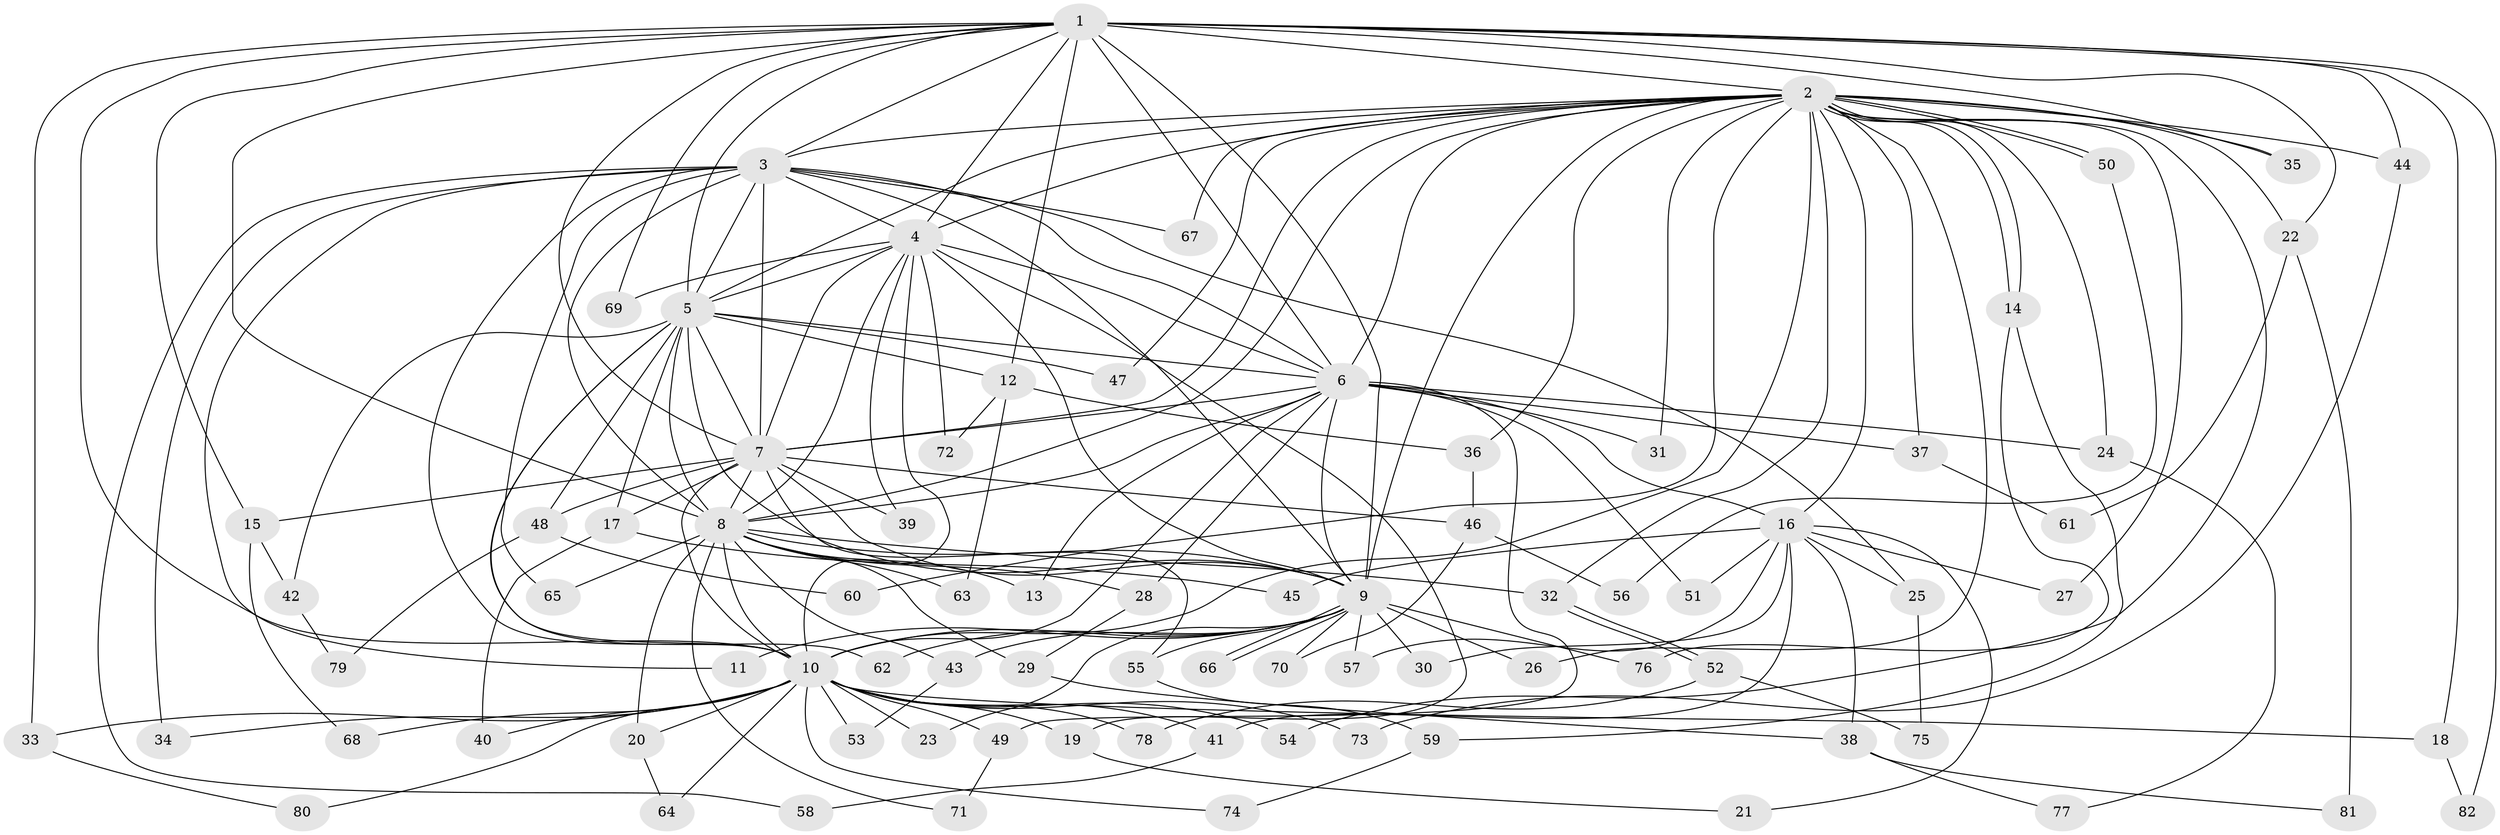 // Generated by graph-tools (version 1.1) at 2025/11/02/27/25 16:11:05]
// undirected, 82 vertices, 189 edges
graph export_dot {
graph [start="1"]
  node [color=gray90,style=filled];
  1;
  2;
  3;
  4;
  5;
  6;
  7;
  8;
  9;
  10;
  11;
  12;
  13;
  14;
  15;
  16;
  17;
  18;
  19;
  20;
  21;
  22;
  23;
  24;
  25;
  26;
  27;
  28;
  29;
  30;
  31;
  32;
  33;
  34;
  35;
  36;
  37;
  38;
  39;
  40;
  41;
  42;
  43;
  44;
  45;
  46;
  47;
  48;
  49;
  50;
  51;
  52;
  53;
  54;
  55;
  56;
  57;
  58;
  59;
  60;
  61;
  62;
  63;
  64;
  65;
  66;
  67;
  68;
  69;
  70;
  71;
  72;
  73;
  74;
  75;
  76;
  77;
  78;
  79;
  80;
  81;
  82;
  1 -- 2;
  1 -- 3;
  1 -- 4;
  1 -- 5;
  1 -- 6;
  1 -- 7;
  1 -- 8;
  1 -- 9;
  1 -- 10;
  1 -- 12;
  1 -- 15;
  1 -- 18;
  1 -- 22;
  1 -- 33;
  1 -- 35;
  1 -- 44;
  1 -- 69;
  1 -- 82;
  2 -- 3;
  2 -- 4;
  2 -- 5;
  2 -- 6;
  2 -- 7;
  2 -- 8;
  2 -- 9;
  2 -- 10;
  2 -- 14;
  2 -- 14;
  2 -- 16;
  2 -- 22;
  2 -- 24;
  2 -- 26;
  2 -- 27;
  2 -- 31;
  2 -- 32;
  2 -- 35;
  2 -- 36;
  2 -- 37;
  2 -- 44;
  2 -- 47;
  2 -- 50;
  2 -- 50;
  2 -- 54;
  2 -- 60;
  2 -- 67;
  3 -- 4;
  3 -- 5;
  3 -- 6;
  3 -- 7;
  3 -- 8;
  3 -- 9;
  3 -- 10;
  3 -- 11;
  3 -- 25;
  3 -- 34;
  3 -- 58;
  3 -- 65;
  3 -- 67;
  4 -- 5;
  4 -- 6;
  4 -- 7;
  4 -- 8;
  4 -- 9;
  4 -- 10;
  4 -- 19;
  4 -- 39;
  4 -- 69;
  4 -- 72;
  5 -- 6;
  5 -- 7;
  5 -- 8;
  5 -- 9;
  5 -- 10;
  5 -- 12;
  5 -- 17;
  5 -- 42;
  5 -- 47;
  5 -- 48;
  5 -- 62;
  6 -- 7;
  6 -- 8;
  6 -- 9;
  6 -- 10;
  6 -- 13;
  6 -- 16;
  6 -- 24;
  6 -- 28;
  6 -- 31;
  6 -- 37;
  6 -- 49;
  6 -- 51;
  7 -- 8;
  7 -- 9;
  7 -- 10;
  7 -- 15;
  7 -- 17;
  7 -- 39;
  7 -- 46;
  7 -- 48;
  7 -- 55;
  8 -- 9;
  8 -- 10;
  8 -- 13;
  8 -- 20;
  8 -- 28;
  8 -- 29;
  8 -- 32;
  8 -- 43;
  8 -- 63;
  8 -- 65;
  8 -- 71;
  9 -- 10;
  9 -- 11;
  9 -- 23;
  9 -- 26;
  9 -- 30;
  9 -- 43;
  9 -- 55;
  9 -- 57;
  9 -- 62;
  9 -- 66;
  9 -- 66;
  9 -- 70;
  9 -- 76;
  10 -- 18;
  10 -- 19;
  10 -- 20;
  10 -- 23;
  10 -- 33;
  10 -- 34;
  10 -- 40;
  10 -- 41;
  10 -- 49;
  10 -- 53;
  10 -- 54;
  10 -- 64;
  10 -- 68;
  10 -- 73;
  10 -- 74;
  10 -- 78;
  10 -- 80;
  12 -- 36;
  12 -- 63;
  12 -- 72;
  14 -- 59;
  14 -- 76;
  15 -- 42;
  15 -- 68;
  16 -- 21;
  16 -- 25;
  16 -- 27;
  16 -- 30;
  16 -- 38;
  16 -- 41;
  16 -- 45;
  16 -- 51;
  16 -- 57;
  17 -- 40;
  17 -- 45;
  18 -- 82;
  19 -- 21;
  20 -- 64;
  22 -- 61;
  22 -- 81;
  24 -- 77;
  25 -- 75;
  28 -- 29;
  29 -- 38;
  32 -- 52;
  32 -- 52;
  33 -- 80;
  36 -- 46;
  37 -- 61;
  38 -- 77;
  38 -- 81;
  41 -- 58;
  42 -- 79;
  43 -- 53;
  44 -- 73;
  46 -- 56;
  46 -- 70;
  48 -- 60;
  48 -- 79;
  49 -- 71;
  50 -- 56;
  52 -- 75;
  52 -- 78;
  55 -- 59;
  59 -- 74;
}
